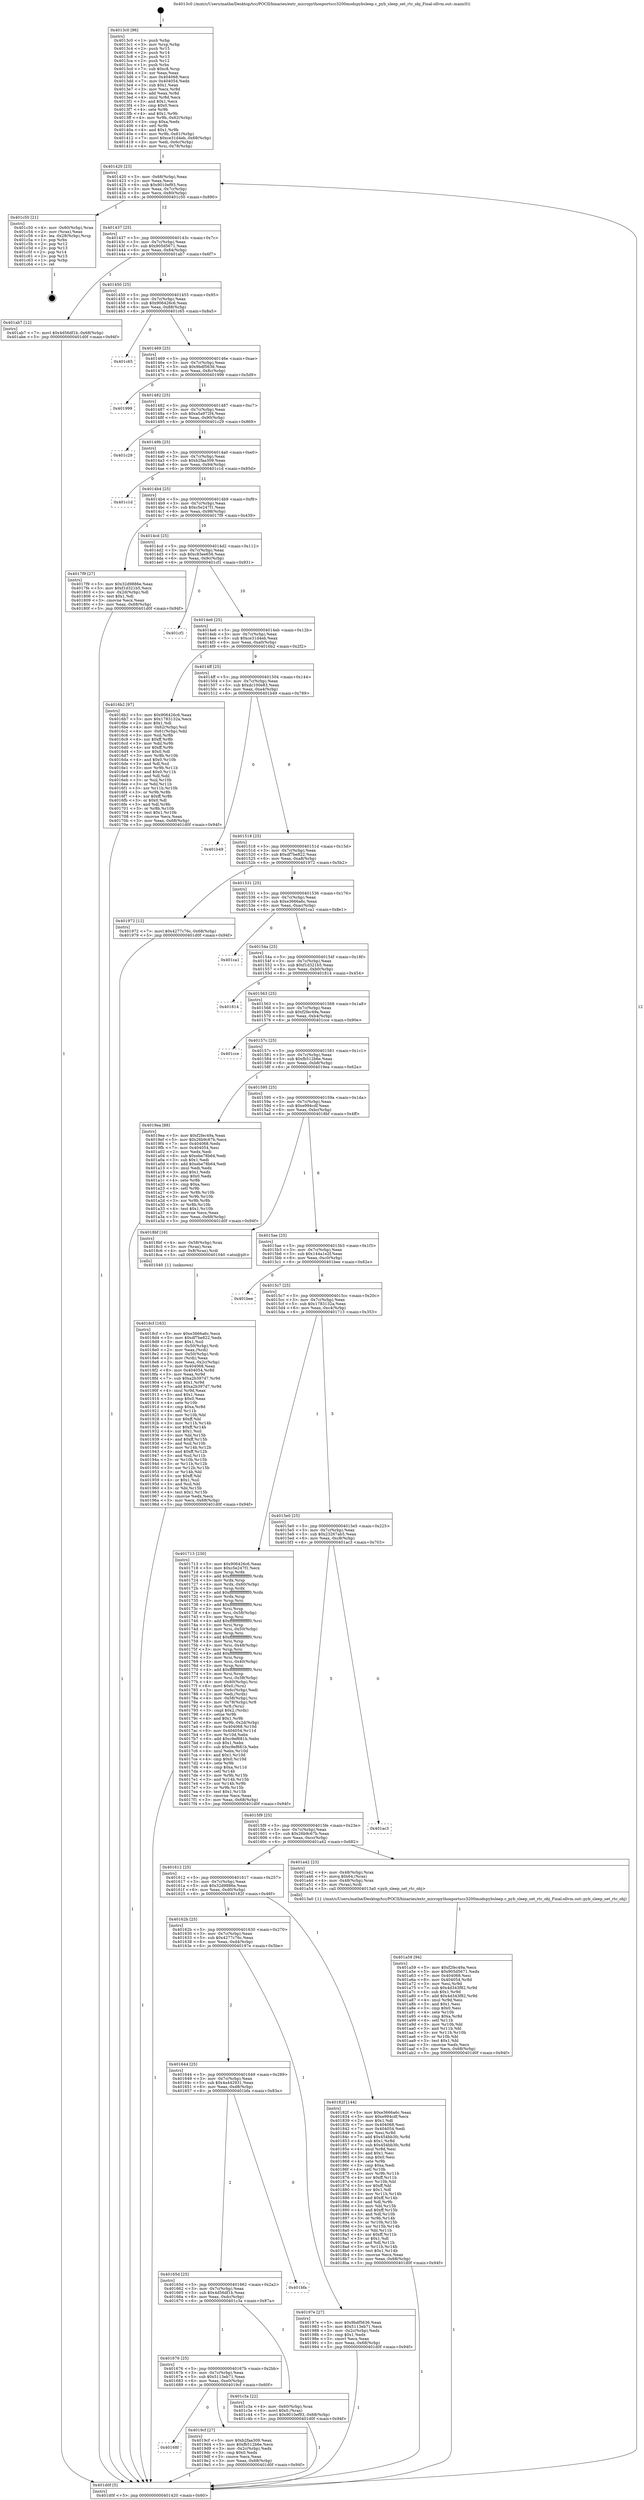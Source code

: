 digraph "0x4013c0" {
  label = "0x4013c0 (/mnt/c/Users/mathe/Desktop/tcc/POCII/binaries/extr_micropythonportscc3200modspybsleep.c_pyb_sleep_set_rtc_obj_Final-ollvm.out::main(0))"
  labelloc = "t"
  node[shape=record]

  Entry [label="",width=0.3,height=0.3,shape=circle,fillcolor=black,style=filled]
  "0x401420" [label="{
     0x401420 [23]\l
     | [instrs]\l
     &nbsp;&nbsp;0x401420 \<+3\>: mov -0x68(%rbp),%eax\l
     &nbsp;&nbsp;0x401423 \<+2\>: mov %eax,%ecx\l
     &nbsp;&nbsp;0x401425 \<+6\>: sub $0x9010ef93,%ecx\l
     &nbsp;&nbsp;0x40142b \<+3\>: mov %eax,-0x7c(%rbp)\l
     &nbsp;&nbsp;0x40142e \<+3\>: mov %ecx,-0x80(%rbp)\l
     &nbsp;&nbsp;0x401431 \<+6\>: je 0000000000401c50 \<main+0x890\>\l
  }"]
  "0x401c50" [label="{
     0x401c50 [21]\l
     | [instrs]\l
     &nbsp;&nbsp;0x401c50 \<+4\>: mov -0x60(%rbp),%rax\l
     &nbsp;&nbsp;0x401c54 \<+2\>: mov (%rax),%eax\l
     &nbsp;&nbsp;0x401c56 \<+4\>: lea -0x28(%rbp),%rsp\l
     &nbsp;&nbsp;0x401c5a \<+1\>: pop %rbx\l
     &nbsp;&nbsp;0x401c5b \<+2\>: pop %r12\l
     &nbsp;&nbsp;0x401c5d \<+2\>: pop %r13\l
     &nbsp;&nbsp;0x401c5f \<+2\>: pop %r14\l
     &nbsp;&nbsp;0x401c61 \<+2\>: pop %r15\l
     &nbsp;&nbsp;0x401c63 \<+1\>: pop %rbp\l
     &nbsp;&nbsp;0x401c64 \<+1\>: ret\l
  }"]
  "0x401437" [label="{
     0x401437 [25]\l
     | [instrs]\l
     &nbsp;&nbsp;0x401437 \<+5\>: jmp 000000000040143c \<main+0x7c\>\l
     &nbsp;&nbsp;0x40143c \<+3\>: mov -0x7c(%rbp),%eax\l
     &nbsp;&nbsp;0x40143f \<+5\>: sub $0x905d5671,%eax\l
     &nbsp;&nbsp;0x401444 \<+6\>: mov %eax,-0x84(%rbp)\l
     &nbsp;&nbsp;0x40144a \<+6\>: je 0000000000401ab7 \<main+0x6f7\>\l
  }"]
  Exit [label="",width=0.3,height=0.3,shape=circle,fillcolor=black,style=filled,peripheries=2]
  "0x401ab7" [label="{
     0x401ab7 [12]\l
     | [instrs]\l
     &nbsp;&nbsp;0x401ab7 \<+7\>: movl $0x4d56df1b,-0x68(%rbp)\l
     &nbsp;&nbsp;0x401abe \<+5\>: jmp 0000000000401d0f \<main+0x94f\>\l
  }"]
  "0x401450" [label="{
     0x401450 [25]\l
     | [instrs]\l
     &nbsp;&nbsp;0x401450 \<+5\>: jmp 0000000000401455 \<main+0x95\>\l
     &nbsp;&nbsp;0x401455 \<+3\>: mov -0x7c(%rbp),%eax\l
     &nbsp;&nbsp;0x401458 \<+5\>: sub $0x906426c6,%eax\l
     &nbsp;&nbsp;0x40145d \<+6\>: mov %eax,-0x88(%rbp)\l
     &nbsp;&nbsp;0x401463 \<+6\>: je 0000000000401c65 \<main+0x8a5\>\l
  }"]
  "0x401a59" [label="{
     0x401a59 [94]\l
     | [instrs]\l
     &nbsp;&nbsp;0x401a59 \<+5\>: mov $0xf2fec49a,%ecx\l
     &nbsp;&nbsp;0x401a5e \<+5\>: mov $0x905d5671,%edx\l
     &nbsp;&nbsp;0x401a63 \<+7\>: mov 0x404068,%esi\l
     &nbsp;&nbsp;0x401a6a \<+8\>: mov 0x404054,%r8d\l
     &nbsp;&nbsp;0x401a72 \<+3\>: mov %esi,%r9d\l
     &nbsp;&nbsp;0x401a75 \<+7\>: sub $0x4d343f82,%r9d\l
     &nbsp;&nbsp;0x401a7c \<+4\>: sub $0x1,%r9d\l
     &nbsp;&nbsp;0x401a80 \<+7\>: add $0x4d343f82,%r9d\l
     &nbsp;&nbsp;0x401a87 \<+4\>: imul %r9d,%esi\l
     &nbsp;&nbsp;0x401a8b \<+3\>: and $0x1,%esi\l
     &nbsp;&nbsp;0x401a8e \<+3\>: cmp $0x0,%esi\l
     &nbsp;&nbsp;0x401a91 \<+4\>: sete %r10b\l
     &nbsp;&nbsp;0x401a95 \<+4\>: cmp $0xa,%r8d\l
     &nbsp;&nbsp;0x401a99 \<+4\>: setl %r11b\l
     &nbsp;&nbsp;0x401a9d \<+3\>: mov %r10b,%bl\l
     &nbsp;&nbsp;0x401aa0 \<+3\>: and %r11b,%bl\l
     &nbsp;&nbsp;0x401aa3 \<+3\>: xor %r11b,%r10b\l
     &nbsp;&nbsp;0x401aa6 \<+3\>: or %r10b,%bl\l
     &nbsp;&nbsp;0x401aa9 \<+3\>: test $0x1,%bl\l
     &nbsp;&nbsp;0x401aac \<+3\>: cmovne %edx,%ecx\l
     &nbsp;&nbsp;0x401aaf \<+3\>: mov %ecx,-0x68(%rbp)\l
     &nbsp;&nbsp;0x401ab2 \<+5\>: jmp 0000000000401d0f \<main+0x94f\>\l
  }"]
  "0x401c65" [label="{
     0x401c65\l
  }", style=dashed]
  "0x401469" [label="{
     0x401469 [25]\l
     | [instrs]\l
     &nbsp;&nbsp;0x401469 \<+5\>: jmp 000000000040146e \<main+0xae\>\l
     &nbsp;&nbsp;0x40146e \<+3\>: mov -0x7c(%rbp),%eax\l
     &nbsp;&nbsp;0x401471 \<+5\>: sub $0x9bdf5636,%eax\l
     &nbsp;&nbsp;0x401476 \<+6\>: mov %eax,-0x8c(%rbp)\l
     &nbsp;&nbsp;0x40147c \<+6\>: je 0000000000401999 \<main+0x5d9\>\l
  }"]
  "0x40168f" [label="{
     0x40168f\l
  }", style=dashed]
  "0x401999" [label="{
     0x401999\l
  }", style=dashed]
  "0x401482" [label="{
     0x401482 [25]\l
     | [instrs]\l
     &nbsp;&nbsp;0x401482 \<+5\>: jmp 0000000000401487 \<main+0xc7\>\l
     &nbsp;&nbsp;0x401487 \<+3\>: mov -0x7c(%rbp),%eax\l
     &nbsp;&nbsp;0x40148a \<+5\>: sub $0xa5a972f4,%eax\l
     &nbsp;&nbsp;0x40148f \<+6\>: mov %eax,-0x90(%rbp)\l
     &nbsp;&nbsp;0x401495 \<+6\>: je 0000000000401c29 \<main+0x869\>\l
  }"]
  "0x4019cf" [label="{
     0x4019cf [27]\l
     | [instrs]\l
     &nbsp;&nbsp;0x4019cf \<+5\>: mov $0xb2faa309,%eax\l
     &nbsp;&nbsp;0x4019d4 \<+5\>: mov $0xfb512b6e,%ecx\l
     &nbsp;&nbsp;0x4019d9 \<+3\>: mov -0x2c(%rbp),%edx\l
     &nbsp;&nbsp;0x4019dc \<+3\>: cmp $0x0,%edx\l
     &nbsp;&nbsp;0x4019df \<+3\>: cmove %ecx,%eax\l
     &nbsp;&nbsp;0x4019e2 \<+3\>: mov %eax,-0x68(%rbp)\l
     &nbsp;&nbsp;0x4019e5 \<+5\>: jmp 0000000000401d0f \<main+0x94f\>\l
  }"]
  "0x401c29" [label="{
     0x401c29\l
  }", style=dashed]
  "0x40149b" [label="{
     0x40149b [25]\l
     | [instrs]\l
     &nbsp;&nbsp;0x40149b \<+5\>: jmp 00000000004014a0 \<main+0xe0\>\l
     &nbsp;&nbsp;0x4014a0 \<+3\>: mov -0x7c(%rbp),%eax\l
     &nbsp;&nbsp;0x4014a3 \<+5\>: sub $0xb2faa309,%eax\l
     &nbsp;&nbsp;0x4014a8 \<+6\>: mov %eax,-0x94(%rbp)\l
     &nbsp;&nbsp;0x4014ae \<+6\>: je 0000000000401c1d \<main+0x85d\>\l
  }"]
  "0x401676" [label="{
     0x401676 [25]\l
     | [instrs]\l
     &nbsp;&nbsp;0x401676 \<+5\>: jmp 000000000040167b \<main+0x2bb\>\l
     &nbsp;&nbsp;0x40167b \<+3\>: mov -0x7c(%rbp),%eax\l
     &nbsp;&nbsp;0x40167e \<+5\>: sub $0x5113eb71,%eax\l
     &nbsp;&nbsp;0x401683 \<+6\>: mov %eax,-0xe0(%rbp)\l
     &nbsp;&nbsp;0x401689 \<+6\>: je 00000000004019cf \<main+0x60f\>\l
  }"]
  "0x401c1d" [label="{
     0x401c1d\l
  }", style=dashed]
  "0x4014b4" [label="{
     0x4014b4 [25]\l
     | [instrs]\l
     &nbsp;&nbsp;0x4014b4 \<+5\>: jmp 00000000004014b9 \<main+0xf9\>\l
     &nbsp;&nbsp;0x4014b9 \<+3\>: mov -0x7c(%rbp),%eax\l
     &nbsp;&nbsp;0x4014bc \<+5\>: sub $0xc5e247f1,%eax\l
     &nbsp;&nbsp;0x4014c1 \<+6\>: mov %eax,-0x98(%rbp)\l
     &nbsp;&nbsp;0x4014c7 \<+6\>: je 00000000004017f9 \<main+0x439\>\l
  }"]
  "0x401c3a" [label="{
     0x401c3a [22]\l
     | [instrs]\l
     &nbsp;&nbsp;0x401c3a \<+4\>: mov -0x60(%rbp),%rax\l
     &nbsp;&nbsp;0x401c3e \<+6\>: movl $0x0,(%rax)\l
     &nbsp;&nbsp;0x401c44 \<+7\>: movl $0x9010ef93,-0x68(%rbp)\l
     &nbsp;&nbsp;0x401c4b \<+5\>: jmp 0000000000401d0f \<main+0x94f\>\l
  }"]
  "0x4017f9" [label="{
     0x4017f9 [27]\l
     | [instrs]\l
     &nbsp;&nbsp;0x4017f9 \<+5\>: mov $0x32d9886e,%eax\l
     &nbsp;&nbsp;0x4017fe \<+5\>: mov $0xf1d321b5,%ecx\l
     &nbsp;&nbsp;0x401803 \<+3\>: mov -0x2d(%rbp),%dl\l
     &nbsp;&nbsp;0x401806 \<+3\>: test $0x1,%dl\l
     &nbsp;&nbsp;0x401809 \<+3\>: cmovne %ecx,%eax\l
     &nbsp;&nbsp;0x40180c \<+3\>: mov %eax,-0x68(%rbp)\l
     &nbsp;&nbsp;0x40180f \<+5\>: jmp 0000000000401d0f \<main+0x94f\>\l
  }"]
  "0x4014cd" [label="{
     0x4014cd [25]\l
     | [instrs]\l
     &nbsp;&nbsp;0x4014cd \<+5\>: jmp 00000000004014d2 \<main+0x112\>\l
     &nbsp;&nbsp;0x4014d2 \<+3\>: mov -0x7c(%rbp),%eax\l
     &nbsp;&nbsp;0x4014d5 \<+5\>: sub $0xc83ee656,%eax\l
     &nbsp;&nbsp;0x4014da \<+6\>: mov %eax,-0x9c(%rbp)\l
     &nbsp;&nbsp;0x4014e0 \<+6\>: je 0000000000401cf1 \<main+0x931\>\l
  }"]
  "0x40165d" [label="{
     0x40165d [25]\l
     | [instrs]\l
     &nbsp;&nbsp;0x40165d \<+5\>: jmp 0000000000401662 \<main+0x2a2\>\l
     &nbsp;&nbsp;0x401662 \<+3\>: mov -0x7c(%rbp),%eax\l
     &nbsp;&nbsp;0x401665 \<+5\>: sub $0x4d56df1b,%eax\l
     &nbsp;&nbsp;0x40166a \<+6\>: mov %eax,-0xdc(%rbp)\l
     &nbsp;&nbsp;0x401670 \<+6\>: je 0000000000401c3a \<main+0x87a\>\l
  }"]
  "0x401cf1" [label="{
     0x401cf1\l
  }", style=dashed]
  "0x4014e6" [label="{
     0x4014e6 [25]\l
     | [instrs]\l
     &nbsp;&nbsp;0x4014e6 \<+5\>: jmp 00000000004014eb \<main+0x12b\>\l
     &nbsp;&nbsp;0x4014eb \<+3\>: mov -0x7c(%rbp),%eax\l
     &nbsp;&nbsp;0x4014ee \<+5\>: sub $0xce31d4eb,%eax\l
     &nbsp;&nbsp;0x4014f3 \<+6\>: mov %eax,-0xa0(%rbp)\l
     &nbsp;&nbsp;0x4014f9 \<+6\>: je 00000000004016b2 \<main+0x2f2\>\l
  }"]
  "0x401bfa" [label="{
     0x401bfa\l
  }", style=dashed]
  "0x4016b2" [label="{
     0x4016b2 [97]\l
     | [instrs]\l
     &nbsp;&nbsp;0x4016b2 \<+5\>: mov $0x906426c6,%eax\l
     &nbsp;&nbsp;0x4016b7 \<+5\>: mov $0x1783132a,%ecx\l
     &nbsp;&nbsp;0x4016bc \<+2\>: mov $0x1,%dl\l
     &nbsp;&nbsp;0x4016be \<+4\>: mov -0x62(%rbp),%sil\l
     &nbsp;&nbsp;0x4016c2 \<+4\>: mov -0x61(%rbp),%dil\l
     &nbsp;&nbsp;0x4016c6 \<+3\>: mov %sil,%r8b\l
     &nbsp;&nbsp;0x4016c9 \<+4\>: xor $0xff,%r8b\l
     &nbsp;&nbsp;0x4016cd \<+3\>: mov %dil,%r9b\l
     &nbsp;&nbsp;0x4016d0 \<+4\>: xor $0xff,%r9b\l
     &nbsp;&nbsp;0x4016d4 \<+3\>: xor $0x0,%dl\l
     &nbsp;&nbsp;0x4016d7 \<+3\>: mov %r8b,%r10b\l
     &nbsp;&nbsp;0x4016da \<+4\>: and $0x0,%r10b\l
     &nbsp;&nbsp;0x4016de \<+3\>: and %dl,%sil\l
     &nbsp;&nbsp;0x4016e1 \<+3\>: mov %r9b,%r11b\l
     &nbsp;&nbsp;0x4016e4 \<+4\>: and $0x0,%r11b\l
     &nbsp;&nbsp;0x4016e8 \<+3\>: and %dl,%dil\l
     &nbsp;&nbsp;0x4016eb \<+3\>: or %sil,%r10b\l
     &nbsp;&nbsp;0x4016ee \<+3\>: or %dil,%r11b\l
     &nbsp;&nbsp;0x4016f1 \<+3\>: xor %r11b,%r10b\l
     &nbsp;&nbsp;0x4016f4 \<+3\>: or %r9b,%r8b\l
     &nbsp;&nbsp;0x4016f7 \<+4\>: xor $0xff,%r8b\l
     &nbsp;&nbsp;0x4016fb \<+3\>: or $0x0,%dl\l
     &nbsp;&nbsp;0x4016fe \<+3\>: and %dl,%r8b\l
     &nbsp;&nbsp;0x401701 \<+3\>: or %r8b,%r10b\l
     &nbsp;&nbsp;0x401704 \<+4\>: test $0x1,%r10b\l
     &nbsp;&nbsp;0x401708 \<+3\>: cmovne %ecx,%eax\l
     &nbsp;&nbsp;0x40170b \<+3\>: mov %eax,-0x68(%rbp)\l
     &nbsp;&nbsp;0x40170e \<+5\>: jmp 0000000000401d0f \<main+0x94f\>\l
  }"]
  "0x4014ff" [label="{
     0x4014ff [25]\l
     | [instrs]\l
     &nbsp;&nbsp;0x4014ff \<+5\>: jmp 0000000000401504 \<main+0x144\>\l
     &nbsp;&nbsp;0x401504 \<+3\>: mov -0x7c(%rbp),%eax\l
     &nbsp;&nbsp;0x401507 \<+5\>: sub $0xdc100e83,%eax\l
     &nbsp;&nbsp;0x40150c \<+6\>: mov %eax,-0xa4(%rbp)\l
     &nbsp;&nbsp;0x401512 \<+6\>: je 0000000000401b49 \<main+0x789\>\l
  }"]
  "0x401d0f" [label="{
     0x401d0f [5]\l
     | [instrs]\l
     &nbsp;&nbsp;0x401d0f \<+5\>: jmp 0000000000401420 \<main+0x60\>\l
  }"]
  "0x4013c0" [label="{
     0x4013c0 [96]\l
     | [instrs]\l
     &nbsp;&nbsp;0x4013c0 \<+1\>: push %rbp\l
     &nbsp;&nbsp;0x4013c1 \<+3\>: mov %rsp,%rbp\l
     &nbsp;&nbsp;0x4013c4 \<+2\>: push %r15\l
     &nbsp;&nbsp;0x4013c6 \<+2\>: push %r14\l
     &nbsp;&nbsp;0x4013c8 \<+2\>: push %r13\l
     &nbsp;&nbsp;0x4013ca \<+2\>: push %r12\l
     &nbsp;&nbsp;0x4013cc \<+1\>: push %rbx\l
     &nbsp;&nbsp;0x4013cd \<+7\>: sub $0xc8,%rsp\l
     &nbsp;&nbsp;0x4013d4 \<+2\>: xor %eax,%eax\l
     &nbsp;&nbsp;0x4013d6 \<+7\>: mov 0x404068,%ecx\l
     &nbsp;&nbsp;0x4013dd \<+7\>: mov 0x404054,%edx\l
     &nbsp;&nbsp;0x4013e4 \<+3\>: sub $0x1,%eax\l
     &nbsp;&nbsp;0x4013e7 \<+3\>: mov %ecx,%r8d\l
     &nbsp;&nbsp;0x4013ea \<+3\>: add %eax,%r8d\l
     &nbsp;&nbsp;0x4013ed \<+4\>: imul %r8d,%ecx\l
     &nbsp;&nbsp;0x4013f1 \<+3\>: and $0x1,%ecx\l
     &nbsp;&nbsp;0x4013f4 \<+3\>: cmp $0x0,%ecx\l
     &nbsp;&nbsp;0x4013f7 \<+4\>: sete %r9b\l
     &nbsp;&nbsp;0x4013fb \<+4\>: and $0x1,%r9b\l
     &nbsp;&nbsp;0x4013ff \<+4\>: mov %r9b,-0x62(%rbp)\l
     &nbsp;&nbsp;0x401403 \<+3\>: cmp $0xa,%edx\l
     &nbsp;&nbsp;0x401406 \<+4\>: setl %r9b\l
     &nbsp;&nbsp;0x40140a \<+4\>: and $0x1,%r9b\l
     &nbsp;&nbsp;0x40140e \<+4\>: mov %r9b,-0x61(%rbp)\l
     &nbsp;&nbsp;0x401412 \<+7\>: movl $0xce31d4eb,-0x68(%rbp)\l
     &nbsp;&nbsp;0x401419 \<+3\>: mov %edi,-0x6c(%rbp)\l
     &nbsp;&nbsp;0x40141c \<+4\>: mov %rsi,-0x78(%rbp)\l
  }"]
  "0x401644" [label="{
     0x401644 [25]\l
     | [instrs]\l
     &nbsp;&nbsp;0x401644 \<+5\>: jmp 0000000000401649 \<main+0x289\>\l
     &nbsp;&nbsp;0x401649 \<+3\>: mov -0x7c(%rbp),%eax\l
     &nbsp;&nbsp;0x40164c \<+5\>: sub $0x4a442931,%eax\l
     &nbsp;&nbsp;0x401651 \<+6\>: mov %eax,-0xd8(%rbp)\l
     &nbsp;&nbsp;0x401657 \<+6\>: je 0000000000401bfa \<main+0x83a\>\l
  }"]
  "0x401b49" [label="{
     0x401b49\l
  }", style=dashed]
  "0x401518" [label="{
     0x401518 [25]\l
     | [instrs]\l
     &nbsp;&nbsp;0x401518 \<+5\>: jmp 000000000040151d \<main+0x15d\>\l
     &nbsp;&nbsp;0x40151d \<+3\>: mov -0x7c(%rbp),%eax\l
     &nbsp;&nbsp;0x401520 \<+5\>: sub $0xdf7be822,%eax\l
     &nbsp;&nbsp;0x401525 \<+6\>: mov %eax,-0xa8(%rbp)\l
     &nbsp;&nbsp;0x40152b \<+6\>: je 0000000000401972 \<main+0x5b2\>\l
  }"]
  "0x40197e" [label="{
     0x40197e [27]\l
     | [instrs]\l
     &nbsp;&nbsp;0x40197e \<+5\>: mov $0x9bdf5636,%eax\l
     &nbsp;&nbsp;0x401983 \<+5\>: mov $0x5113eb71,%ecx\l
     &nbsp;&nbsp;0x401988 \<+3\>: mov -0x2c(%rbp),%edx\l
     &nbsp;&nbsp;0x40198b \<+3\>: cmp $0x1,%edx\l
     &nbsp;&nbsp;0x40198e \<+3\>: cmovl %ecx,%eax\l
     &nbsp;&nbsp;0x401991 \<+3\>: mov %eax,-0x68(%rbp)\l
     &nbsp;&nbsp;0x401994 \<+5\>: jmp 0000000000401d0f \<main+0x94f\>\l
  }"]
  "0x401972" [label="{
     0x401972 [12]\l
     | [instrs]\l
     &nbsp;&nbsp;0x401972 \<+7\>: movl $0x4277c76c,-0x68(%rbp)\l
     &nbsp;&nbsp;0x401979 \<+5\>: jmp 0000000000401d0f \<main+0x94f\>\l
  }"]
  "0x401531" [label="{
     0x401531 [25]\l
     | [instrs]\l
     &nbsp;&nbsp;0x401531 \<+5\>: jmp 0000000000401536 \<main+0x176\>\l
     &nbsp;&nbsp;0x401536 \<+3\>: mov -0x7c(%rbp),%eax\l
     &nbsp;&nbsp;0x401539 \<+5\>: sub $0xe3666a6c,%eax\l
     &nbsp;&nbsp;0x40153e \<+6\>: mov %eax,-0xac(%rbp)\l
     &nbsp;&nbsp;0x401544 \<+6\>: je 0000000000401ca1 \<main+0x8e1\>\l
  }"]
  "0x4018cf" [label="{
     0x4018cf [163]\l
     | [instrs]\l
     &nbsp;&nbsp;0x4018cf \<+5\>: mov $0xe3666a6c,%ecx\l
     &nbsp;&nbsp;0x4018d4 \<+5\>: mov $0xdf7be822,%edx\l
     &nbsp;&nbsp;0x4018d9 \<+3\>: mov $0x1,%sil\l
     &nbsp;&nbsp;0x4018dc \<+4\>: mov -0x50(%rbp),%rdi\l
     &nbsp;&nbsp;0x4018e0 \<+2\>: mov %eax,(%rdi)\l
     &nbsp;&nbsp;0x4018e2 \<+4\>: mov -0x50(%rbp),%rdi\l
     &nbsp;&nbsp;0x4018e6 \<+2\>: mov (%rdi),%eax\l
     &nbsp;&nbsp;0x4018e8 \<+3\>: mov %eax,-0x2c(%rbp)\l
     &nbsp;&nbsp;0x4018eb \<+7\>: mov 0x404068,%eax\l
     &nbsp;&nbsp;0x4018f2 \<+8\>: mov 0x404054,%r8d\l
     &nbsp;&nbsp;0x4018fa \<+3\>: mov %eax,%r9d\l
     &nbsp;&nbsp;0x4018fd \<+7\>: sub $0xa2b397d7,%r9d\l
     &nbsp;&nbsp;0x401904 \<+4\>: sub $0x1,%r9d\l
     &nbsp;&nbsp;0x401908 \<+7\>: add $0xa2b397d7,%r9d\l
     &nbsp;&nbsp;0x40190f \<+4\>: imul %r9d,%eax\l
     &nbsp;&nbsp;0x401913 \<+3\>: and $0x1,%eax\l
     &nbsp;&nbsp;0x401916 \<+3\>: cmp $0x0,%eax\l
     &nbsp;&nbsp;0x401919 \<+4\>: sete %r10b\l
     &nbsp;&nbsp;0x40191d \<+4\>: cmp $0xa,%r8d\l
     &nbsp;&nbsp;0x401921 \<+4\>: setl %r11b\l
     &nbsp;&nbsp;0x401925 \<+3\>: mov %r10b,%bl\l
     &nbsp;&nbsp;0x401928 \<+3\>: xor $0xff,%bl\l
     &nbsp;&nbsp;0x40192b \<+3\>: mov %r11b,%r14b\l
     &nbsp;&nbsp;0x40192e \<+4\>: xor $0xff,%r14b\l
     &nbsp;&nbsp;0x401932 \<+4\>: xor $0x1,%sil\l
     &nbsp;&nbsp;0x401936 \<+3\>: mov %bl,%r15b\l
     &nbsp;&nbsp;0x401939 \<+4\>: and $0xff,%r15b\l
     &nbsp;&nbsp;0x40193d \<+3\>: and %sil,%r10b\l
     &nbsp;&nbsp;0x401940 \<+3\>: mov %r14b,%r12b\l
     &nbsp;&nbsp;0x401943 \<+4\>: and $0xff,%r12b\l
     &nbsp;&nbsp;0x401947 \<+3\>: and %sil,%r11b\l
     &nbsp;&nbsp;0x40194a \<+3\>: or %r10b,%r15b\l
     &nbsp;&nbsp;0x40194d \<+3\>: or %r11b,%r12b\l
     &nbsp;&nbsp;0x401950 \<+3\>: xor %r12b,%r15b\l
     &nbsp;&nbsp;0x401953 \<+3\>: or %r14b,%bl\l
     &nbsp;&nbsp;0x401956 \<+3\>: xor $0xff,%bl\l
     &nbsp;&nbsp;0x401959 \<+4\>: or $0x1,%sil\l
     &nbsp;&nbsp;0x40195d \<+3\>: and %sil,%bl\l
     &nbsp;&nbsp;0x401960 \<+3\>: or %bl,%r15b\l
     &nbsp;&nbsp;0x401963 \<+4\>: test $0x1,%r15b\l
     &nbsp;&nbsp;0x401967 \<+3\>: cmovne %edx,%ecx\l
     &nbsp;&nbsp;0x40196a \<+3\>: mov %ecx,-0x68(%rbp)\l
     &nbsp;&nbsp;0x40196d \<+5\>: jmp 0000000000401d0f \<main+0x94f\>\l
  }"]
  "0x401ca1" [label="{
     0x401ca1\l
  }", style=dashed]
  "0x40154a" [label="{
     0x40154a [25]\l
     | [instrs]\l
     &nbsp;&nbsp;0x40154a \<+5\>: jmp 000000000040154f \<main+0x18f\>\l
     &nbsp;&nbsp;0x40154f \<+3\>: mov -0x7c(%rbp),%eax\l
     &nbsp;&nbsp;0x401552 \<+5\>: sub $0xf1d321b5,%eax\l
     &nbsp;&nbsp;0x401557 \<+6\>: mov %eax,-0xb0(%rbp)\l
     &nbsp;&nbsp;0x40155d \<+6\>: je 0000000000401814 \<main+0x454\>\l
  }"]
  "0x40162b" [label="{
     0x40162b [25]\l
     | [instrs]\l
     &nbsp;&nbsp;0x40162b \<+5\>: jmp 0000000000401630 \<main+0x270\>\l
     &nbsp;&nbsp;0x401630 \<+3\>: mov -0x7c(%rbp),%eax\l
     &nbsp;&nbsp;0x401633 \<+5\>: sub $0x4277c76c,%eax\l
     &nbsp;&nbsp;0x401638 \<+6\>: mov %eax,-0xd4(%rbp)\l
     &nbsp;&nbsp;0x40163e \<+6\>: je 000000000040197e \<main+0x5be\>\l
  }"]
  "0x401814" [label="{
     0x401814\l
  }", style=dashed]
  "0x401563" [label="{
     0x401563 [25]\l
     | [instrs]\l
     &nbsp;&nbsp;0x401563 \<+5\>: jmp 0000000000401568 \<main+0x1a8\>\l
     &nbsp;&nbsp;0x401568 \<+3\>: mov -0x7c(%rbp),%eax\l
     &nbsp;&nbsp;0x40156b \<+5\>: sub $0xf2fec49a,%eax\l
     &nbsp;&nbsp;0x401570 \<+6\>: mov %eax,-0xb4(%rbp)\l
     &nbsp;&nbsp;0x401576 \<+6\>: je 0000000000401cce \<main+0x90e\>\l
  }"]
  "0x40182f" [label="{
     0x40182f [144]\l
     | [instrs]\l
     &nbsp;&nbsp;0x40182f \<+5\>: mov $0xe3666a6c,%eax\l
     &nbsp;&nbsp;0x401834 \<+5\>: mov $0xe994cdf,%ecx\l
     &nbsp;&nbsp;0x401839 \<+2\>: mov $0x1,%dl\l
     &nbsp;&nbsp;0x40183b \<+7\>: mov 0x404068,%esi\l
     &nbsp;&nbsp;0x401842 \<+7\>: mov 0x404054,%edi\l
     &nbsp;&nbsp;0x401849 \<+3\>: mov %esi,%r8d\l
     &nbsp;&nbsp;0x40184c \<+7\>: add $0x454bb3fc,%r8d\l
     &nbsp;&nbsp;0x401853 \<+4\>: sub $0x1,%r8d\l
     &nbsp;&nbsp;0x401857 \<+7\>: sub $0x454bb3fc,%r8d\l
     &nbsp;&nbsp;0x40185e \<+4\>: imul %r8d,%esi\l
     &nbsp;&nbsp;0x401862 \<+3\>: and $0x1,%esi\l
     &nbsp;&nbsp;0x401865 \<+3\>: cmp $0x0,%esi\l
     &nbsp;&nbsp;0x401868 \<+4\>: sete %r9b\l
     &nbsp;&nbsp;0x40186c \<+3\>: cmp $0xa,%edi\l
     &nbsp;&nbsp;0x40186f \<+4\>: setl %r10b\l
     &nbsp;&nbsp;0x401873 \<+3\>: mov %r9b,%r11b\l
     &nbsp;&nbsp;0x401876 \<+4\>: xor $0xff,%r11b\l
     &nbsp;&nbsp;0x40187a \<+3\>: mov %r10b,%bl\l
     &nbsp;&nbsp;0x40187d \<+3\>: xor $0xff,%bl\l
     &nbsp;&nbsp;0x401880 \<+3\>: xor $0x1,%dl\l
     &nbsp;&nbsp;0x401883 \<+3\>: mov %r11b,%r14b\l
     &nbsp;&nbsp;0x401886 \<+4\>: and $0xff,%r14b\l
     &nbsp;&nbsp;0x40188a \<+3\>: and %dl,%r9b\l
     &nbsp;&nbsp;0x40188d \<+3\>: mov %bl,%r15b\l
     &nbsp;&nbsp;0x401890 \<+4\>: and $0xff,%r15b\l
     &nbsp;&nbsp;0x401894 \<+3\>: and %dl,%r10b\l
     &nbsp;&nbsp;0x401897 \<+3\>: or %r9b,%r14b\l
     &nbsp;&nbsp;0x40189a \<+3\>: or %r10b,%r15b\l
     &nbsp;&nbsp;0x40189d \<+3\>: xor %r15b,%r14b\l
     &nbsp;&nbsp;0x4018a0 \<+3\>: or %bl,%r11b\l
     &nbsp;&nbsp;0x4018a3 \<+4\>: xor $0xff,%r11b\l
     &nbsp;&nbsp;0x4018a7 \<+3\>: or $0x1,%dl\l
     &nbsp;&nbsp;0x4018aa \<+3\>: and %dl,%r11b\l
     &nbsp;&nbsp;0x4018ad \<+3\>: or %r11b,%r14b\l
     &nbsp;&nbsp;0x4018b0 \<+4\>: test $0x1,%r14b\l
     &nbsp;&nbsp;0x4018b4 \<+3\>: cmovne %ecx,%eax\l
     &nbsp;&nbsp;0x4018b7 \<+3\>: mov %eax,-0x68(%rbp)\l
     &nbsp;&nbsp;0x4018ba \<+5\>: jmp 0000000000401d0f \<main+0x94f\>\l
  }"]
  "0x401cce" [label="{
     0x401cce\l
  }", style=dashed]
  "0x40157c" [label="{
     0x40157c [25]\l
     | [instrs]\l
     &nbsp;&nbsp;0x40157c \<+5\>: jmp 0000000000401581 \<main+0x1c1\>\l
     &nbsp;&nbsp;0x401581 \<+3\>: mov -0x7c(%rbp),%eax\l
     &nbsp;&nbsp;0x401584 \<+5\>: sub $0xfb512b6e,%eax\l
     &nbsp;&nbsp;0x401589 \<+6\>: mov %eax,-0xb8(%rbp)\l
     &nbsp;&nbsp;0x40158f \<+6\>: je 00000000004019ea \<main+0x62a\>\l
  }"]
  "0x401612" [label="{
     0x401612 [25]\l
     | [instrs]\l
     &nbsp;&nbsp;0x401612 \<+5\>: jmp 0000000000401617 \<main+0x257\>\l
     &nbsp;&nbsp;0x401617 \<+3\>: mov -0x7c(%rbp),%eax\l
     &nbsp;&nbsp;0x40161a \<+5\>: sub $0x32d9886e,%eax\l
     &nbsp;&nbsp;0x40161f \<+6\>: mov %eax,-0xd0(%rbp)\l
     &nbsp;&nbsp;0x401625 \<+6\>: je 000000000040182f \<main+0x46f\>\l
  }"]
  "0x4019ea" [label="{
     0x4019ea [88]\l
     | [instrs]\l
     &nbsp;&nbsp;0x4019ea \<+5\>: mov $0xf2fec49a,%eax\l
     &nbsp;&nbsp;0x4019ef \<+5\>: mov $0x26b9c67b,%ecx\l
     &nbsp;&nbsp;0x4019f4 \<+7\>: mov 0x404068,%edx\l
     &nbsp;&nbsp;0x4019fb \<+7\>: mov 0x404054,%esi\l
     &nbsp;&nbsp;0x401a02 \<+2\>: mov %edx,%edi\l
     &nbsp;&nbsp;0x401a04 \<+6\>: sub $0xebe78b64,%edi\l
     &nbsp;&nbsp;0x401a0a \<+3\>: sub $0x1,%edi\l
     &nbsp;&nbsp;0x401a0d \<+6\>: add $0xebe78b64,%edi\l
     &nbsp;&nbsp;0x401a13 \<+3\>: imul %edi,%edx\l
     &nbsp;&nbsp;0x401a16 \<+3\>: and $0x1,%edx\l
     &nbsp;&nbsp;0x401a19 \<+3\>: cmp $0x0,%edx\l
     &nbsp;&nbsp;0x401a1c \<+4\>: sete %r8b\l
     &nbsp;&nbsp;0x401a20 \<+3\>: cmp $0xa,%esi\l
     &nbsp;&nbsp;0x401a23 \<+4\>: setl %r9b\l
     &nbsp;&nbsp;0x401a27 \<+3\>: mov %r8b,%r10b\l
     &nbsp;&nbsp;0x401a2a \<+3\>: and %r9b,%r10b\l
     &nbsp;&nbsp;0x401a2d \<+3\>: xor %r9b,%r8b\l
     &nbsp;&nbsp;0x401a30 \<+3\>: or %r8b,%r10b\l
     &nbsp;&nbsp;0x401a33 \<+4\>: test $0x1,%r10b\l
     &nbsp;&nbsp;0x401a37 \<+3\>: cmovne %ecx,%eax\l
     &nbsp;&nbsp;0x401a3a \<+3\>: mov %eax,-0x68(%rbp)\l
     &nbsp;&nbsp;0x401a3d \<+5\>: jmp 0000000000401d0f \<main+0x94f\>\l
  }"]
  "0x401595" [label="{
     0x401595 [25]\l
     | [instrs]\l
     &nbsp;&nbsp;0x401595 \<+5\>: jmp 000000000040159a \<main+0x1da\>\l
     &nbsp;&nbsp;0x40159a \<+3\>: mov -0x7c(%rbp),%eax\l
     &nbsp;&nbsp;0x40159d \<+5\>: sub $0xe994cdf,%eax\l
     &nbsp;&nbsp;0x4015a2 \<+6\>: mov %eax,-0xbc(%rbp)\l
     &nbsp;&nbsp;0x4015a8 \<+6\>: je 00000000004018bf \<main+0x4ff\>\l
  }"]
  "0x401a42" [label="{
     0x401a42 [23]\l
     | [instrs]\l
     &nbsp;&nbsp;0x401a42 \<+4\>: mov -0x48(%rbp),%rax\l
     &nbsp;&nbsp;0x401a46 \<+7\>: movq $0x64,(%rax)\l
     &nbsp;&nbsp;0x401a4d \<+4\>: mov -0x48(%rbp),%rax\l
     &nbsp;&nbsp;0x401a51 \<+3\>: mov (%rax),%rdi\l
     &nbsp;&nbsp;0x401a54 \<+5\>: call 00000000004013a0 \<pyb_sleep_set_rtc_obj\>\l
     | [calls]\l
     &nbsp;&nbsp;0x4013a0 \{1\} (/mnt/c/Users/mathe/Desktop/tcc/POCII/binaries/extr_micropythonportscc3200modspybsleep.c_pyb_sleep_set_rtc_obj_Final-ollvm.out::pyb_sleep_set_rtc_obj)\l
  }"]
  "0x4018bf" [label="{
     0x4018bf [16]\l
     | [instrs]\l
     &nbsp;&nbsp;0x4018bf \<+4\>: mov -0x58(%rbp),%rax\l
     &nbsp;&nbsp;0x4018c3 \<+3\>: mov (%rax),%rax\l
     &nbsp;&nbsp;0x4018c6 \<+4\>: mov 0x8(%rax),%rdi\l
     &nbsp;&nbsp;0x4018ca \<+5\>: call 0000000000401040 \<atoi@plt\>\l
     | [calls]\l
     &nbsp;&nbsp;0x401040 \{1\} (unknown)\l
  }"]
  "0x4015ae" [label="{
     0x4015ae [25]\l
     | [instrs]\l
     &nbsp;&nbsp;0x4015ae \<+5\>: jmp 00000000004015b3 \<main+0x1f3\>\l
     &nbsp;&nbsp;0x4015b3 \<+3\>: mov -0x7c(%rbp),%eax\l
     &nbsp;&nbsp;0x4015b6 \<+5\>: sub $0x144a1e2f,%eax\l
     &nbsp;&nbsp;0x4015bb \<+6\>: mov %eax,-0xc0(%rbp)\l
     &nbsp;&nbsp;0x4015c1 \<+6\>: je 0000000000401bee \<main+0x82e\>\l
  }"]
  "0x4015f9" [label="{
     0x4015f9 [25]\l
     | [instrs]\l
     &nbsp;&nbsp;0x4015f9 \<+5\>: jmp 00000000004015fe \<main+0x23e\>\l
     &nbsp;&nbsp;0x4015fe \<+3\>: mov -0x7c(%rbp),%eax\l
     &nbsp;&nbsp;0x401601 \<+5\>: sub $0x26b9c67b,%eax\l
     &nbsp;&nbsp;0x401606 \<+6\>: mov %eax,-0xcc(%rbp)\l
     &nbsp;&nbsp;0x40160c \<+6\>: je 0000000000401a42 \<main+0x682\>\l
  }"]
  "0x401bee" [label="{
     0x401bee\l
  }", style=dashed]
  "0x4015c7" [label="{
     0x4015c7 [25]\l
     | [instrs]\l
     &nbsp;&nbsp;0x4015c7 \<+5\>: jmp 00000000004015cc \<main+0x20c\>\l
     &nbsp;&nbsp;0x4015cc \<+3\>: mov -0x7c(%rbp),%eax\l
     &nbsp;&nbsp;0x4015cf \<+5\>: sub $0x1783132a,%eax\l
     &nbsp;&nbsp;0x4015d4 \<+6\>: mov %eax,-0xc4(%rbp)\l
     &nbsp;&nbsp;0x4015da \<+6\>: je 0000000000401713 \<main+0x353\>\l
  }"]
  "0x401ac3" [label="{
     0x401ac3\l
  }", style=dashed]
  "0x401713" [label="{
     0x401713 [230]\l
     | [instrs]\l
     &nbsp;&nbsp;0x401713 \<+5\>: mov $0x906426c6,%eax\l
     &nbsp;&nbsp;0x401718 \<+5\>: mov $0xc5e247f1,%ecx\l
     &nbsp;&nbsp;0x40171d \<+3\>: mov %rsp,%rdx\l
     &nbsp;&nbsp;0x401720 \<+4\>: add $0xfffffffffffffff0,%rdx\l
     &nbsp;&nbsp;0x401724 \<+3\>: mov %rdx,%rsp\l
     &nbsp;&nbsp;0x401727 \<+4\>: mov %rdx,-0x60(%rbp)\l
     &nbsp;&nbsp;0x40172b \<+3\>: mov %rsp,%rdx\l
     &nbsp;&nbsp;0x40172e \<+4\>: add $0xfffffffffffffff0,%rdx\l
     &nbsp;&nbsp;0x401732 \<+3\>: mov %rdx,%rsp\l
     &nbsp;&nbsp;0x401735 \<+3\>: mov %rsp,%rsi\l
     &nbsp;&nbsp;0x401738 \<+4\>: add $0xfffffffffffffff0,%rsi\l
     &nbsp;&nbsp;0x40173c \<+3\>: mov %rsi,%rsp\l
     &nbsp;&nbsp;0x40173f \<+4\>: mov %rsi,-0x58(%rbp)\l
     &nbsp;&nbsp;0x401743 \<+3\>: mov %rsp,%rsi\l
     &nbsp;&nbsp;0x401746 \<+4\>: add $0xfffffffffffffff0,%rsi\l
     &nbsp;&nbsp;0x40174a \<+3\>: mov %rsi,%rsp\l
     &nbsp;&nbsp;0x40174d \<+4\>: mov %rsi,-0x50(%rbp)\l
     &nbsp;&nbsp;0x401751 \<+3\>: mov %rsp,%rsi\l
     &nbsp;&nbsp;0x401754 \<+4\>: add $0xfffffffffffffff0,%rsi\l
     &nbsp;&nbsp;0x401758 \<+3\>: mov %rsi,%rsp\l
     &nbsp;&nbsp;0x40175b \<+4\>: mov %rsi,-0x48(%rbp)\l
     &nbsp;&nbsp;0x40175f \<+3\>: mov %rsp,%rsi\l
     &nbsp;&nbsp;0x401762 \<+4\>: add $0xfffffffffffffff0,%rsi\l
     &nbsp;&nbsp;0x401766 \<+3\>: mov %rsi,%rsp\l
     &nbsp;&nbsp;0x401769 \<+4\>: mov %rsi,-0x40(%rbp)\l
     &nbsp;&nbsp;0x40176d \<+3\>: mov %rsp,%rsi\l
     &nbsp;&nbsp;0x401770 \<+4\>: add $0xfffffffffffffff0,%rsi\l
     &nbsp;&nbsp;0x401774 \<+3\>: mov %rsi,%rsp\l
     &nbsp;&nbsp;0x401777 \<+4\>: mov %rsi,-0x38(%rbp)\l
     &nbsp;&nbsp;0x40177b \<+4\>: mov -0x60(%rbp),%rsi\l
     &nbsp;&nbsp;0x40177f \<+6\>: movl $0x0,(%rsi)\l
     &nbsp;&nbsp;0x401785 \<+3\>: mov -0x6c(%rbp),%edi\l
     &nbsp;&nbsp;0x401788 \<+2\>: mov %edi,(%rdx)\l
     &nbsp;&nbsp;0x40178a \<+4\>: mov -0x58(%rbp),%rsi\l
     &nbsp;&nbsp;0x40178e \<+4\>: mov -0x78(%rbp),%r8\l
     &nbsp;&nbsp;0x401792 \<+3\>: mov %r8,(%rsi)\l
     &nbsp;&nbsp;0x401795 \<+3\>: cmpl $0x2,(%rdx)\l
     &nbsp;&nbsp;0x401798 \<+4\>: setne %r9b\l
     &nbsp;&nbsp;0x40179c \<+4\>: and $0x1,%r9b\l
     &nbsp;&nbsp;0x4017a0 \<+4\>: mov %r9b,-0x2d(%rbp)\l
     &nbsp;&nbsp;0x4017a4 \<+8\>: mov 0x404068,%r10d\l
     &nbsp;&nbsp;0x4017ac \<+8\>: mov 0x404054,%r11d\l
     &nbsp;&nbsp;0x4017b4 \<+3\>: mov %r10d,%ebx\l
     &nbsp;&nbsp;0x4017b7 \<+6\>: add $0xc9ef681b,%ebx\l
     &nbsp;&nbsp;0x4017bd \<+3\>: sub $0x1,%ebx\l
     &nbsp;&nbsp;0x4017c0 \<+6\>: sub $0xc9ef681b,%ebx\l
     &nbsp;&nbsp;0x4017c6 \<+4\>: imul %ebx,%r10d\l
     &nbsp;&nbsp;0x4017ca \<+4\>: and $0x1,%r10d\l
     &nbsp;&nbsp;0x4017ce \<+4\>: cmp $0x0,%r10d\l
     &nbsp;&nbsp;0x4017d2 \<+4\>: sete %r9b\l
     &nbsp;&nbsp;0x4017d6 \<+4\>: cmp $0xa,%r11d\l
     &nbsp;&nbsp;0x4017da \<+4\>: setl %r14b\l
     &nbsp;&nbsp;0x4017de \<+3\>: mov %r9b,%r15b\l
     &nbsp;&nbsp;0x4017e1 \<+3\>: and %r14b,%r15b\l
     &nbsp;&nbsp;0x4017e4 \<+3\>: xor %r14b,%r9b\l
     &nbsp;&nbsp;0x4017e7 \<+3\>: or %r9b,%r15b\l
     &nbsp;&nbsp;0x4017ea \<+4\>: test $0x1,%r15b\l
     &nbsp;&nbsp;0x4017ee \<+3\>: cmovne %ecx,%eax\l
     &nbsp;&nbsp;0x4017f1 \<+3\>: mov %eax,-0x68(%rbp)\l
     &nbsp;&nbsp;0x4017f4 \<+5\>: jmp 0000000000401d0f \<main+0x94f\>\l
  }"]
  "0x4015e0" [label="{
     0x4015e0 [25]\l
     | [instrs]\l
     &nbsp;&nbsp;0x4015e0 \<+5\>: jmp 00000000004015e5 \<main+0x225\>\l
     &nbsp;&nbsp;0x4015e5 \<+3\>: mov -0x7c(%rbp),%eax\l
     &nbsp;&nbsp;0x4015e8 \<+5\>: sub $0x23267ab5,%eax\l
     &nbsp;&nbsp;0x4015ed \<+6\>: mov %eax,-0xc8(%rbp)\l
     &nbsp;&nbsp;0x4015f3 \<+6\>: je 0000000000401ac3 \<main+0x703\>\l
  }"]
  Entry -> "0x4013c0" [label=" 1"]
  "0x401420" -> "0x401c50" [label=" 1"]
  "0x401420" -> "0x401437" [label=" 12"]
  "0x401c50" -> Exit [label=" 1"]
  "0x401437" -> "0x401ab7" [label=" 1"]
  "0x401437" -> "0x401450" [label=" 11"]
  "0x401c3a" -> "0x401d0f" [label=" 1"]
  "0x401450" -> "0x401c65" [label=" 0"]
  "0x401450" -> "0x401469" [label=" 11"]
  "0x401ab7" -> "0x401d0f" [label=" 1"]
  "0x401469" -> "0x401999" [label=" 0"]
  "0x401469" -> "0x401482" [label=" 11"]
  "0x401a59" -> "0x401d0f" [label=" 1"]
  "0x401482" -> "0x401c29" [label=" 0"]
  "0x401482" -> "0x40149b" [label=" 11"]
  "0x401a42" -> "0x401a59" [label=" 1"]
  "0x40149b" -> "0x401c1d" [label=" 0"]
  "0x40149b" -> "0x4014b4" [label=" 11"]
  "0x4019cf" -> "0x401d0f" [label=" 1"]
  "0x4014b4" -> "0x4017f9" [label=" 1"]
  "0x4014b4" -> "0x4014cd" [label=" 10"]
  "0x401676" -> "0x40168f" [label=" 0"]
  "0x4014cd" -> "0x401cf1" [label=" 0"]
  "0x4014cd" -> "0x4014e6" [label=" 10"]
  "0x4019ea" -> "0x401d0f" [label=" 1"]
  "0x4014e6" -> "0x4016b2" [label=" 1"]
  "0x4014e6" -> "0x4014ff" [label=" 9"]
  "0x4016b2" -> "0x401d0f" [label=" 1"]
  "0x4013c0" -> "0x401420" [label=" 1"]
  "0x401d0f" -> "0x401420" [label=" 12"]
  "0x40165d" -> "0x401676" [label=" 1"]
  "0x4014ff" -> "0x401b49" [label=" 0"]
  "0x4014ff" -> "0x401518" [label=" 9"]
  "0x401676" -> "0x4019cf" [label=" 1"]
  "0x401518" -> "0x401972" [label=" 1"]
  "0x401518" -> "0x401531" [label=" 8"]
  "0x401644" -> "0x40165d" [label=" 2"]
  "0x401531" -> "0x401ca1" [label=" 0"]
  "0x401531" -> "0x40154a" [label=" 8"]
  "0x40165d" -> "0x401c3a" [label=" 1"]
  "0x40154a" -> "0x401814" [label=" 0"]
  "0x40154a" -> "0x401563" [label=" 8"]
  "0x40197e" -> "0x401d0f" [label=" 1"]
  "0x401563" -> "0x401cce" [label=" 0"]
  "0x401563" -> "0x40157c" [label=" 8"]
  "0x40162b" -> "0x401644" [label=" 2"]
  "0x40157c" -> "0x4019ea" [label=" 1"]
  "0x40157c" -> "0x401595" [label=" 7"]
  "0x401644" -> "0x401bfa" [label=" 0"]
  "0x401595" -> "0x4018bf" [label=" 1"]
  "0x401595" -> "0x4015ae" [label=" 6"]
  "0x401972" -> "0x401d0f" [label=" 1"]
  "0x4015ae" -> "0x401bee" [label=" 0"]
  "0x4015ae" -> "0x4015c7" [label=" 6"]
  "0x4018bf" -> "0x4018cf" [label=" 1"]
  "0x4015c7" -> "0x401713" [label=" 1"]
  "0x4015c7" -> "0x4015e0" [label=" 5"]
  "0x401713" -> "0x401d0f" [label=" 1"]
  "0x4017f9" -> "0x401d0f" [label=" 1"]
  "0x40182f" -> "0x401d0f" [label=" 1"]
  "0x4015e0" -> "0x401ac3" [label=" 0"]
  "0x4015e0" -> "0x4015f9" [label=" 5"]
  "0x4018cf" -> "0x401d0f" [label=" 1"]
  "0x4015f9" -> "0x401a42" [label=" 1"]
  "0x4015f9" -> "0x401612" [label=" 4"]
  "0x40162b" -> "0x40197e" [label=" 1"]
  "0x401612" -> "0x40182f" [label=" 1"]
  "0x401612" -> "0x40162b" [label=" 3"]
}
